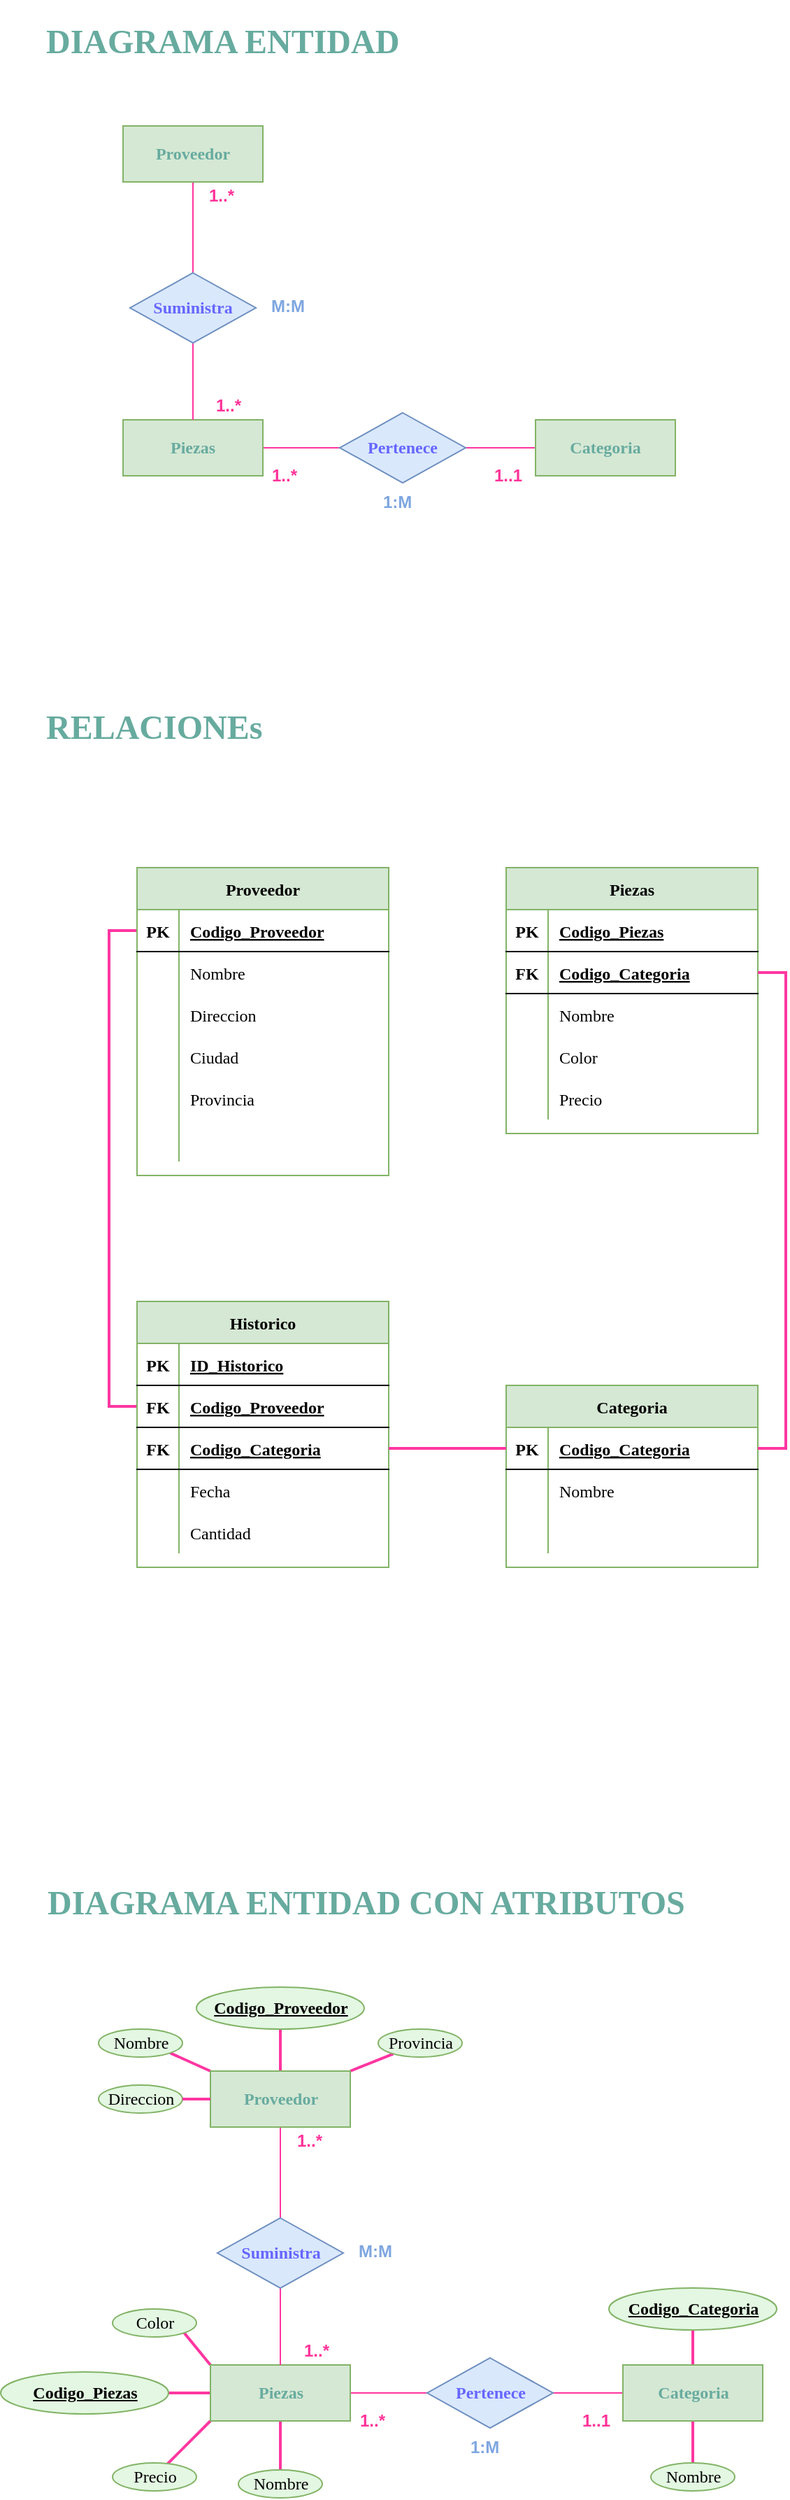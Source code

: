 <mxfile version="17.2.4" type="device"><diagram id="OwLWSUD-hvVW1i6LZ4Up" name="Página-2"><mxGraphModel dx="2155" dy="1363" grid="1" gridSize="10" guides="1" tooltips="1" connect="1" arrows="1" fold="1" page="1" pageScale="1" pageWidth="827" pageHeight="1169" math="0" shadow="0"><root><mxCell id="0"/><mxCell id="1" parent="0"/><mxCell id="vlXUf3YYLtG_6xhDLV5v-105" style="edgeStyle=orthogonalEdgeStyle;rounded=0;orthogonalLoop=1;jettySize=auto;html=1;fontFamily=Indie Flower;fontSource=https%3A%2F%2Ffonts.googleapis.com%2Fcss%3Ffamily%3DIndie%2BFlower;fontSize=12;fontColor=#6666FF;endArrow=none;endFill=0;strokeColor=#FF36A1;strokeWidth=2;entryX=0;entryY=0.5;entryDx=0;entryDy=0;" parent="1" source="vlXUf3YYLtG_6xhDLV5v-2" target="vlXUf3YYLtG_6xhDLV5v-87" edge="1"><mxGeometry relative="1" as="geometry"/></mxCell><mxCell id="vlXUf3YYLtG_6xhDLV5v-1" value="Proveedor" style="shape=table;startSize=30;container=1;collapsible=1;childLayout=tableLayout;fixedRows=1;rowLines=0;fontStyle=1;align=center;resizeLast=1;fillColor=#d5e8d4;strokeColor=#82b366;fontFamily=Indie Flower;fontSource=https%3A%2F%2Ffonts.googleapis.com%2Fcss%3Ffamily%3DIndie%2BFlower;" parent="1" vertex="1"><mxGeometry x="210" y="650" width="180" height="220" as="geometry"/></mxCell><mxCell id="vlXUf3YYLtG_6xhDLV5v-2" value="" style="shape=tableRow;horizontal=0;startSize=0;swimlaneHead=0;swimlaneBody=0;fillColor=none;collapsible=0;dropTarget=0;points=[[0,0.5],[1,0.5]];portConstraint=eastwest;top=0;left=0;right=0;bottom=1;fontFamily=Indie Flower;fontSource=https%3A%2F%2Ffonts.googleapis.com%2Fcss%3Ffamily%3DIndie%2BFlower;" parent="vlXUf3YYLtG_6xhDLV5v-1" vertex="1"><mxGeometry y="30" width="180" height="30" as="geometry"/></mxCell><mxCell id="vlXUf3YYLtG_6xhDLV5v-3" value="PK" style="shape=partialRectangle;connectable=0;fillColor=none;top=0;left=0;bottom=0;right=0;fontStyle=1;overflow=hidden;fontFamily=Indie Flower;fontSource=https%3A%2F%2Ffonts.googleapis.com%2Fcss%3Ffamily%3DIndie%2BFlower;" parent="vlXUf3YYLtG_6xhDLV5v-2" vertex="1"><mxGeometry width="30" height="30" as="geometry"><mxRectangle width="30" height="30" as="alternateBounds"/></mxGeometry></mxCell><mxCell id="vlXUf3YYLtG_6xhDLV5v-4" value="Codigo_Proveedor" style="shape=partialRectangle;connectable=0;fillColor=none;top=0;left=0;bottom=0;right=0;align=left;spacingLeft=6;fontStyle=5;overflow=hidden;fontFamily=Indie Flower;fontSource=https%3A%2F%2Ffonts.googleapis.com%2Fcss%3Ffamily%3DIndie%2BFlower;" parent="vlXUf3YYLtG_6xhDLV5v-2" vertex="1"><mxGeometry x="30" width="150" height="30" as="geometry"><mxRectangle width="150" height="30" as="alternateBounds"/></mxGeometry></mxCell><mxCell id="vlXUf3YYLtG_6xhDLV5v-5" value="" style="shape=tableRow;horizontal=0;startSize=0;swimlaneHead=0;swimlaneBody=0;fillColor=none;collapsible=0;dropTarget=0;points=[[0,0.5],[1,0.5]];portConstraint=eastwest;top=0;left=0;right=0;bottom=0;fontFamily=Indie Flower;fontSource=https%3A%2F%2Ffonts.googleapis.com%2Fcss%3Ffamily%3DIndie%2BFlower;" parent="vlXUf3YYLtG_6xhDLV5v-1" vertex="1"><mxGeometry y="60" width="180" height="30" as="geometry"/></mxCell><mxCell id="vlXUf3YYLtG_6xhDLV5v-6" value="" style="shape=partialRectangle;connectable=0;fillColor=none;top=0;left=0;bottom=0;right=0;editable=1;overflow=hidden;fontFamily=Indie Flower;fontSource=https%3A%2F%2Ffonts.googleapis.com%2Fcss%3Ffamily%3DIndie%2BFlower;" parent="vlXUf3YYLtG_6xhDLV5v-5" vertex="1"><mxGeometry width="30" height="30" as="geometry"><mxRectangle width="30" height="30" as="alternateBounds"/></mxGeometry></mxCell><mxCell id="vlXUf3YYLtG_6xhDLV5v-7" value="Nombre" style="shape=partialRectangle;connectable=0;fillColor=none;top=0;left=0;bottom=0;right=0;align=left;spacingLeft=6;overflow=hidden;fontFamily=Indie Flower;fontSource=https%3A%2F%2Ffonts.googleapis.com%2Fcss%3Ffamily%3DIndie%2BFlower;" parent="vlXUf3YYLtG_6xhDLV5v-5" vertex="1"><mxGeometry x="30" width="150" height="30" as="geometry"><mxRectangle width="150" height="30" as="alternateBounds"/></mxGeometry></mxCell><mxCell id="vlXUf3YYLtG_6xhDLV5v-8" value="" style="shape=tableRow;horizontal=0;startSize=0;swimlaneHead=0;swimlaneBody=0;fillColor=none;collapsible=0;dropTarget=0;points=[[0,0.5],[1,0.5]];portConstraint=eastwest;top=0;left=0;right=0;bottom=0;fontFamily=Indie Flower;fontSource=https%3A%2F%2Ffonts.googleapis.com%2Fcss%3Ffamily%3DIndie%2BFlower;" parent="vlXUf3YYLtG_6xhDLV5v-1" vertex="1"><mxGeometry y="90" width="180" height="30" as="geometry"/></mxCell><mxCell id="vlXUf3YYLtG_6xhDLV5v-9" value="" style="shape=partialRectangle;connectable=0;fillColor=none;top=0;left=0;bottom=0;right=0;editable=1;overflow=hidden;fontFamily=Indie Flower;fontSource=https%3A%2F%2Ffonts.googleapis.com%2Fcss%3Ffamily%3DIndie%2BFlower;" parent="vlXUf3YYLtG_6xhDLV5v-8" vertex="1"><mxGeometry width="30" height="30" as="geometry"><mxRectangle width="30" height="30" as="alternateBounds"/></mxGeometry></mxCell><mxCell id="vlXUf3YYLtG_6xhDLV5v-10" value="Direccion" style="shape=partialRectangle;connectable=0;fillColor=none;top=0;left=0;bottom=0;right=0;align=left;spacingLeft=6;overflow=hidden;fontFamily=Indie Flower;fontSource=https%3A%2F%2Ffonts.googleapis.com%2Fcss%3Ffamily%3DIndie%2BFlower;" parent="vlXUf3YYLtG_6xhDLV5v-8" vertex="1"><mxGeometry x="30" width="150" height="30" as="geometry"><mxRectangle width="150" height="30" as="alternateBounds"/></mxGeometry></mxCell><mxCell id="vlXUf3YYLtG_6xhDLV5v-11" value="" style="shape=tableRow;horizontal=0;startSize=0;swimlaneHead=0;swimlaneBody=0;fillColor=none;collapsible=0;dropTarget=0;points=[[0,0.5],[1,0.5]];portConstraint=eastwest;top=0;left=0;right=0;bottom=0;fontFamily=Indie Flower;fontSource=https%3A%2F%2Ffonts.googleapis.com%2Fcss%3Ffamily%3DIndie%2BFlower;" parent="vlXUf3YYLtG_6xhDLV5v-1" vertex="1"><mxGeometry y="120" width="180" height="30" as="geometry"/></mxCell><mxCell id="vlXUf3YYLtG_6xhDLV5v-12" value="" style="shape=partialRectangle;connectable=0;fillColor=none;top=0;left=0;bottom=0;right=0;editable=1;overflow=hidden;fontFamily=Indie Flower;fontSource=https%3A%2F%2Ffonts.googleapis.com%2Fcss%3Ffamily%3DIndie%2BFlower;" parent="vlXUf3YYLtG_6xhDLV5v-11" vertex="1"><mxGeometry width="30" height="30" as="geometry"><mxRectangle width="30" height="30" as="alternateBounds"/></mxGeometry></mxCell><mxCell id="vlXUf3YYLtG_6xhDLV5v-13" value="Ciudad" style="shape=partialRectangle;connectable=0;fillColor=none;top=0;left=0;bottom=0;right=0;align=left;spacingLeft=6;overflow=hidden;fontFamily=Indie Flower;fontSource=https%3A%2F%2Ffonts.googleapis.com%2Fcss%3Ffamily%3DIndie%2BFlower;" parent="vlXUf3YYLtG_6xhDLV5v-11" vertex="1"><mxGeometry x="30" width="150" height="30" as="geometry"><mxRectangle width="150" height="30" as="alternateBounds"/></mxGeometry></mxCell><mxCell id="vlXUf3YYLtG_6xhDLV5v-14" value="" style="shape=tableRow;horizontal=0;startSize=0;swimlaneHead=0;swimlaneBody=0;fillColor=none;collapsible=0;dropTarget=0;points=[[0,0.5],[1,0.5]];portConstraint=eastwest;top=0;left=0;right=0;bottom=0;fontFamily=Indie Flower;fontSource=https%3A%2F%2Ffonts.googleapis.com%2Fcss%3Ffamily%3DIndie%2BFlower;" parent="vlXUf3YYLtG_6xhDLV5v-1" vertex="1"><mxGeometry y="150" width="180" height="30" as="geometry"/></mxCell><mxCell id="vlXUf3YYLtG_6xhDLV5v-15" value="" style="shape=partialRectangle;connectable=0;fillColor=none;top=0;left=0;bottom=0;right=0;editable=1;overflow=hidden;fontFamily=Indie Flower;fontSource=https%3A%2F%2Ffonts.googleapis.com%2Fcss%3Ffamily%3DIndie%2BFlower;" parent="vlXUf3YYLtG_6xhDLV5v-14" vertex="1"><mxGeometry width="30" height="30" as="geometry"><mxRectangle width="30" height="30" as="alternateBounds"/></mxGeometry></mxCell><mxCell id="vlXUf3YYLtG_6xhDLV5v-16" value="Provincia" style="shape=partialRectangle;connectable=0;fillColor=none;top=0;left=0;bottom=0;right=0;align=left;spacingLeft=6;overflow=hidden;fontFamily=Indie Flower;fontSource=https%3A%2F%2Ffonts.googleapis.com%2Fcss%3Ffamily%3DIndie%2BFlower;" parent="vlXUf3YYLtG_6xhDLV5v-14" vertex="1"><mxGeometry x="30" width="150" height="30" as="geometry"><mxRectangle width="150" height="30" as="alternateBounds"/></mxGeometry></mxCell><mxCell id="vlXUf3YYLtG_6xhDLV5v-17" value="" style="shape=tableRow;horizontal=0;startSize=0;swimlaneHead=0;swimlaneBody=0;fillColor=none;collapsible=0;dropTarget=0;points=[[0,0.5],[1,0.5]];portConstraint=eastwest;top=0;left=0;right=0;bottom=0;fontFamily=Indie Flower;fontSource=https%3A%2F%2Ffonts.googleapis.com%2Fcss%3Ffamily%3DIndie%2BFlower;" parent="vlXUf3YYLtG_6xhDLV5v-1" vertex="1"><mxGeometry y="180" width="180" height="30" as="geometry"/></mxCell><mxCell id="vlXUf3YYLtG_6xhDLV5v-18" value="" style="shape=partialRectangle;connectable=0;fillColor=none;top=0;left=0;bottom=0;right=0;editable=1;overflow=hidden;fontFamily=Indie Flower;fontSource=https%3A%2F%2Ffonts.googleapis.com%2Fcss%3Ffamily%3DIndie%2BFlower;" parent="vlXUf3YYLtG_6xhDLV5v-17" vertex="1"><mxGeometry width="30" height="30" as="geometry"><mxRectangle width="30" height="30" as="alternateBounds"/></mxGeometry></mxCell><mxCell id="vlXUf3YYLtG_6xhDLV5v-19" value="" style="shape=partialRectangle;connectable=0;fillColor=none;top=0;left=0;bottom=0;right=0;align=left;spacingLeft=6;overflow=hidden;fontFamily=Indie Flower;fontSource=https%3A%2F%2Ffonts.googleapis.com%2Fcss%3Ffamily%3DIndie%2BFlower;" parent="vlXUf3YYLtG_6xhDLV5v-17" vertex="1"><mxGeometry x="30" width="150" height="30" as="geometry"><mxRectangle width="150" height="30" as="alternateBounds"/></mxGeometry></mxCell><mxCell id="vlXUf3YYLtG_6xhDLV5v-20" value="Piezas" style="shape=table;startSize=30;container=1;collapsible=1;childLayout=tableLayout;fixedRows=1;rowLines=0;fontStyle=1;align=center;resizeLast=1;fillColor=#d5e8d4;strokeColor=#82b366;fontFamily=Indie Flower;fontSource=https%3A%2F%2Ffonts.googleapis.com%2Fcss%3Ffamily%3DIndie%2BFlower;" parent="1" vertex="1"><mxGeometry x="474" y="650" width="180" height="190" as="geometry"/></mxCell><mxCell id="vlXUf3YYLtG_6xhDLV5v-21" value="" style="shape=tableRow;horizontal=0;startSize=0;swimlaneHead=0;swimlaneBody=0;fillColor=none;collapsible=0;dropTarget=0;points=[[0,0.5],[1,0.5]];portConstraint=eastwest;top=0;left=0;right=0;bottom=1;fontFamily=Indie Flower;fontSource=https%3A%2F%2Ffonts.googleapis.com%2Fcss%3Ffamily%3DIndie%2BFlower;" parent="vlXUf3YYLtG_6xhDLV5v-20" vertex="1"><mxGeometry y="30" width="180" height="30" as="geometry"/></mxCell><mxCell id="vlXUf3YYLtG_6xhDLV5v-22" value="PK" style="shape=partialRectangle;connectable=0;fillColor=none;top=0;left=0;bottom=0;right=0;fontStyle=1;overflow=hidden;fontFamily=Indie Flower;fontSource=https%3A%2F%2Ffonts.googleapis.com%2Fcss%3Ffamily%3DIndie%2BFlower;" parent="vlXUf3YYLtG_6xhDLV5v-21" vertex="1"><mxGeometry width="30" height="30" as="geometry"><mxRectangle width="30" height="30" as="alternateBounds"/></mxGeometry></mxCell><mxCell id="vlXUf3YYLtG_6xhDLV5v-23" value="Codigo_Piezas" style="shape=partialRectangle;connectable=0;fillColor=none;top=0;left=0;bottom=0;right=0;align=left;spacingLeft=6;fontStyle=5;overflow=hidden;fontFamily=Indie Flower;fontSource=https%3A%2F%2Ffonts.googleapis.com%2Fcss%3Ffamily%3DIndie%2BFlower;" parent="vlXUf3YYLtG_6xhDLV5v-21" vertex="1"><mxGeometry x="30" width="150" height="30" as="geometry"><mxRectangle width="150" height="30" as="alternateBounds"/></mxGeometry></mxCell><mxCell id="vlXUf3YYLtG_6xhDLV5v-93" value="" style="shape=tableRow;horizontal=0;startSize=0;swimlaneHead=0;swimlaneBody=0;fillColor=none;collapsible=0;dropTarget=0;points=[[0,0.5],[1,0.5]];portConstraint=eastwest;top=0;left=0;right=0;bottom=1;fontFamily=Indie Flower;fontSource=https%3A%2F%2Ffonts.googleapis.com%2Fcss%3Ffamily%3DIndie%2BFlower;" parent="vlXUf3YYLtG_6xhDLV5v-20" vertex="1"><mxGeometry y="60" width="180" height="30" as="geometry"/></mxCell><mxCell id="vlXUf3YYLtG_6xhDLV5v-94" value="FK" style="shape=partialRectangle;connectable=0;fillColor=none;top=0;left=0;bottom=0;right=0;fontStyle=1;overflow=hidden;fontFamily=Indie Flower;fontSource=https%3A%2F%2Ffonts.googleapis.com%2Fcss%3Ffamily%3DIndie%2BFlower;" parent="vlXUf3YYLtG_6xhDLV5v-93" vertex="1"><mxGeometry width="30" height="30" as="geometry"><mxRectangle width="30" height="30" as="alternateBounds"/></mxGeometry></mxCell><mxCell id="vlXUf3YYLtG_6xhDLV5v-95" value="Codigo_Categoria" style="shape=partialRectangle;connectable=0;fillColor=none;top=0;left=0;bottom=0;right=0;align=left;spacingLeft=6;fontStyle=5;overflow=hidden;fontFamily=Indie Flower;fontSource=https%3A%2F%2Ffonts.googleapis.com%2Fcss%3Ffamily%3DIndie%2BFlower;" parent="vlXUf3YYLtG_6xhDLV5v-93" vertex="1"><mxGeometry x="30" width="150" height="30" as="geometry"><mxRectangle width="150" height="30" as="alternateBounds"/></mxGeometry></mxCell><mxCell id="vlXUf3YYLtG_6xhDLV5v-24" value="" style="shape=tableRow;horizontal=0;startSize=0;swimlaneHead=0;swimlaneBody=0;fillColor=none;collapsible=0;dropTarget=0;points=[[0,0.5],[1,0.5]];portConstraint=eastwest;top=0;left=0;right=0;bottom=0;fontFamily=Indie Flower;fontSource=https%3A%2F%2Ffonts.googleapis.com%2Fcss%3Ffamily%3DIndie%2BFlower;" parent="vlXUf3YYLtG_6xhDLV5v-20" vertex="1"><mxGeometry y="90" width="180" height="30" as="geometry"/></mxCell><mxCell id="vlXUf3YYLtG_6xhDLV5v-25" value="" style="shape=partialRectangle;connectable=0;fillColor=none;top=0;left=0;bottom=0;right=0;editable=1;overflow=hidden;fontFamily=Indie Flower;fontSource=https%3A%2F%2Ffonts.googleapis.com%2Fcss%3Ffamily%3DIndie%2BFlower;" parent="vlXUf3YYLtG_6xhDLV5v-24" vertex="1"><mxGeometry width="30" height="30" as="geometry"><mxRectangle width="30" height="30" as="alternateBounds"/></mxGeometry></mxCell><mxCell id="vlXUf3YYLtG_6xhDLV5v-26" value="Nombre" style="shape=partialRectangle;connectable=0;fillColor=none;top=0;left=0;bottom=0;right=0;align=left;spacingLeft=6;overflow=hidden;fontFamily=Indie Flower;fontSource=https%3A%2F%2Ffonts.googleapis.com%2Fcss%3Ffamily%3DIndie%2BFlower;" parent="vlXUf3YYLtG_6xhDLV5v-24" vertex="1"><mxGeometry x="30" width="150" height="30" as="geometry"><mxRectangle width="150" height="30" as="alternateBounds"/></mxGeometry></mxCell><mxCell id="vlXUf3YYLtG_6xhDLV5v-27" value="" style="shape=tableRow;horizontal=0;startSize=0;swimlaneHead=0;swimlaneBody=0;fillColor=none;collapsible=0;dropTarget=0;points=[[0,0.5],[1,0.5]];portConstraint=eastwest;top=0;left=0;right=0;bottom=0;fontFamily=Indie Flower;fontSource=https%3A%2F%2Ffonts.googleapis.com%2Fcss%3Ffamily%3DIndie%2BFlower;" parent="vlXUf3YYLtG_6xhDLV5v-20" vertex="1"><mxGeometry y="120" width="180" height="30" as="geometry"/></mxCell><mxCell id="vlXUf3YYLtG_6xhDLV5v-28" value="" style="shape=partialRectangle;connectable=0;fillColor=none;top=0;left=0;bottom=0;right=0;editable=1;overflow=hidden;fontFamily=Indie Flower;fontSource=https%3A%2F%2Ffonts.googleapis.com%2Fcss%3Ffamily%3DIndie%2BFlower;" parent="vlXUf3YYLtG_6xhDLV5v-27" vertex="1"><mxGeometry width="30" height="30" as="geometry"><mxRectangle width="30" height="30" as="alternateBounds"/></mxGeometry></mxCell><mxCell id="vlXUf3YYLtG_6xhDLV5v-29" value="Color" style="shape=partialRectangle;connectable=0;fillColor=none;top=0;left=0;bottom=0;right=0;align=left;spacingLeft=6;overflow=hidden;fontFamily=Indie Flower;fontSource=https%3A%2F%2Ffonts.googleapis.com%2Fcss%3Ffamily%3DIndie%2BFlower;" parent="vlXUf3YYLtG_6xhDLV5v-27" vertex="1"><mxGeometry x="30" width="150" height="30" as="geometry"><mxRectangle width="150" height="30" as="alternateBounds"/></mxGeometry></mxCell><mxCell id="vlXUf3YYLtG_6xhDLV5v-30" value="" style="shape=tableRow;horizontal=0;startSize=0;swimlaneHead=0;swimlaneBody=0;fillColor=none;collapsible=0;dropTarget=0;points=[[0,0.5],[1,0.5]];portConstraint=eastwest;top=0;left=0;right=0;bottom=0;fontFamily=Indie Flower;fontSource=https%3A%2F%2Ffonts.googleapis.com%2Fcss%3Ffamily%3DIndie%2BFlower;" parent="vlXUf3YYLtG_6xhDLV5v-20" vertex="1"><mxGeometry y="150" width="180" height="30" as="geometry"/></mxCell><mxCell id="vlXUf3YYLtG_6xhDLV5v-31" value="" style="shape=partialRectangle;connectable=0;fillColor=none;top=0;left=0;bottom=0;right=0;editable=1;overflow=hidden;fontFamily=Indie Flower;fontSource=https%3A%2F%2Ffonts.googleapis.com%2Fcss%3Ffamily%3DIndie%2BFlower;" parent="vlXUf3YYLtG_6xhDLV5v-30" vertex="1"><mxGeometry width="30" height="30" as="geometry"><mxRectangle width="30" height="30" as="alternateBounds"/></mxGeometry></mxCell><mxCell id="vlXUf3YYLtG_6xhDLV5v-32" value="Precio" style="shape=partialRectangle;connectable=0;fillColor=none;top=0;left=0;bottom=0;right=0;align=left;spacingLeft=6;overflow=hidden;fontFamily=Indie Flower;fontSource=https%3A%2F%2Ffonts.googleapis.com%2Fcss%3Ffamily%3DIndie%2BFlower;" parent="vlXUf3YYLtG_6xhDLV5v-30" vertex="1"><mxGeometry x="30" width="150" height="30" as="geometry"><mxRectangle width="150" height="30" as="alternateBounds"/></mxGeometry></mxCell><mxCell id="vlXUf3YYLtG_6xhDLV5v-39" value="Categoria" style="shape=table;startSize=30;container=1;collapsible=1;childLayout=tableLayout;fixedRows=1;rowLines=0;fontStyle=1;align=center;resizeLast=1;fillColor=#d5e8d4;strokeColor=#82b366;fontFamily=Indie Flower;fontSource=https%3A%2F%2Ffonts.googleapis.com%2Fcss%3Ffamily%3DIndie%2BFlower;" parent="1" vertex="1"><mxGeometry x="474" y="1020" width="180" height="130" as="geometry"/></mxCell><mxCell id="vlXUf3YYLtG_6xhDLV5v-40" value="" style="shape=tableRow;horizontal=0;startSize=0;swimlaneHead=0;swimlaneBody=0;fillColor=none;collapsible=0;dropTarget=0;points=[[0,0.5],[1,0.5]];portConstraint=eastwest;top=0;left=0;right=0;bottom=1;fontFamily=Indie Flower;fontSource=https%3A%2F%2Ffonts.googleapis.com%2Fcss%3Ffamily%3DIndie%2BFlower;" parent="vlXUf3YYLtG_6xhDLV5v-39" vertex="1"><mxGeometry y="30" width="180" height="30" as="geometry"/></mxCell><mxCell id="vlXUf3YYLtG_6xhDLV5v-41" value="PK" style="shape=partialRectangle;connectable=0;fillColor=none;top=0;left=0;bottom=0;right=0;fontStyle=1;overflow=hidden;fontFamily=Indie Flower;fontSource=https%3A%2F%2Ffonts.googleapis.com%2Fcss%3Ffamily%3DIndie%2BFlower;" parent="vlXUf3YYLtG_6xhDLV5v-40" vertex="1"><mxGeometry width="30" height="30" as="geometry"><mxRectangle width="30" height="30" as="alternateBounds"/></mxGeometry></mxCell><mxCell id="vlXUf3YYLtG_6xhDLV5v-42" value="Codigo_Categoria" style="shape=partialRectangle;connectable=0;fillColor=none;top=0;left=0;bottom=0;right=0;align=left;spacingLeft=6;fontStyle=5;overflow=hidden;fontFamily=Indie Flower;fontSource=https%3A%2F%2Ffonts.googleapis.com%2Fcss%3Ffamily%3DIndie%2BFlower;" parent="vlXUf3YYLtG_6xhDLV5v-40" vertex="1"><mxGeometry x="30" width="150" height="30" as="geometry"><mxRectangle width="150" height="30" as="alternateBounds"/></mxGeometry></mxCell><mxCell id="vlXUf3YYLtG_6xhDLV5v-43" value="" style="shape=tableRow;horizontal=0;startSize=0;swimlaneHead=0;swimlaneBody=0;fillColor=none;collapsible=0;dropTarget=0;points=[[0,0.5],[1,0.5]];portConstraint=eastwest;top=0;left=0;right=0;bottom=0;fontFamily=Indie Flower;fontSource=https%3A%2F%2Ffonts.googleapis.com%2Fcss%3Ffamily%3DIndie%2BFlower;" parent="vlXUf3YYLtG_6xhDLV5v-39" vertex="1"><mxGeometry y="60" width="180" height="30" as="geometry"/></mxCell><mxCell id="vlXUf3YYLtG_6xhDLV5v-44" value="" style="shape=partialRectangle;connectable=0;fillColor=none;top=0;left=0;bottom=0;right=0;editable=1;overflow=hidden;fontFamily=Indie Flower;fontSource=https%3A%2F%2Ffonts.googleapis.com%2Fcss%3Ffamily%3DIndie%2BFlower;" parent="vlXUf3YYLtG_6xhDLV5v-43" vertex="1"><mxGeometry width="30" height="30" as="geometry"><mxRectangle width="30" height="30" as="alternateBounds"/></mxGeometry></mxCell><mxCell id="vlXUf3YYLtG_6xhDLV5v-45" value="Nombre" style="shape=partialRectangle;connectable=0;fillColor=none;top=0;left=0;bottom=0;right=0;align=left;spacingLeft=6;overflow=hidden;fontFamily=Indie Flower;fontSource=https%3A%2F%2Ffonts.googleapis.com%2Fcss%3Ffamily%3DIndie%2BFlower;" parent="vlXUf3YYLtG_6xhDLV5v-43" vertex="1"><mxGeometry x="30" width="150" height="30" as="geometry"><mxRectangle width="150" height="30" as="alternateBounds"/></mxGeometry></mxCell><mxCell id="vlXUf3YYLtG_6xhDLV5v-55" value="" style="shape=tableRow;horizontal=0;startSize=0;swimlaneHead=0;swimlaneBody=0;fillColor=none;collapsible=0;dropTarget=0;points=[[0,0.5],[1,0.5]];portConstraint=eastwest;top=0;left=0;right=0;bottom=0;fontFamily=Indie Flower;fontSource=https%3A%2F%2Ffonts.googleapis.com%2Fcss%3Ffamily%3DIndie%2BFlower;" parent="vlXUf3YYLtG_6xhDLV5v-39" vertex="1"><mxGeometry y="90" width="180" height="30" as="geometry"/></mxCell><mxCell id="vlXUf3YYLtG_6xhDLV5v-56" value="" style="shape=partialRectangle;connectable=0;fillColor=none;top=0;left=0;bottom=0;right=0;editable=1;overflow=hidden;fontFamily=Indie Flower;fontSource=https%3A%2F%2Ffonts.googleapis.com%2Fcss%3Ffamily%3DIndie%2BFlower;" parent="vlXUf3YYLtG_6xhDLV5v-55" vertex="1"><mxGeometry width="30" height="30" as="geometry"><mxRectangle width="30" height="30" as="alternateBounds"/></mxGeometry></mxCell><mxCell id="vlXUf3YYLtG_6xhDLV5v-57" value="" style="shape=partialRectangle;connectable=0;fillColor=none;top=0;left=0;bottom=0;right=0;align=left;spacingLeft=6;overflow=hidden;fontFamily=Indie Flower;fontSource=https%3A%2F%2Ffonts.googleapis.com%2Fcss%3Ffamily%3DIndie%2BFlower;" parent="vlXUf3YYLtG_6xhDLV5v-55" vertex="1"><mxGeometry x="30" width="150" height="30" as="geometry"><mxRectangle width="150" height="30" as="alternateBounds"/></mxGeometry></mxCell><mxCell id="vlXUf3YYLtG_6xhDLV5v-65" value="Historico" style="shape=table;startSize=30;container=1;collapsible=1;childLayout=tableLayout;fixedRows=1;rowLines=0;fontStyle=1;align=center;resizeLast=1;fillColor=#d5e8d4;strokeColor=#82b366;fontFamily=Indie Flower;fontSource=https%3A%2F%2Ffonts.googleapis.com%2Fcss%3Ffamily%3DIndie%2BFlower;" parent="1" vertex="1"><mxGeometry x="210" y="960" width="180" height="190" as="geometry"/></mxCell><mxCell id="vlXUf3YYLtG_6xhDLV5v-84" value="" style="shape=tableRow;horizontal=0;startSize=0;swimlaneHead=0;swimlaneBody=0;fillColor=none;collapsible=0;dropTarget=0;points=[[0,0.5],[1,0.5]];portConstraint=eastwest;top=0;left=0;right=0;bottom=1;fontFamily=Indie Flower;fontSource=https%3A%2F%2Ffonts.googleapis.com%2Fcss%3Ffamily%3DIndie%2BFlower;" parent="vlXUf3YYLtG_6xhDLV5v-65" vertex="1"><mxGeometry y="30" width="180" height="30" as="geometry"/></mxCell><mxCell id="vlXUf3YYLtG_6xhDLV5v-85" value="PK" style="shape=partialRectangle;connectable=0;fillColor=none;top=0;left=0;bottom=0;right=0;fontStyle=1;overflow=hidden;fontFamily=Indie Flower;fontSource=https%3A%2F%2Ffonts.googleapis.com%2Fcss%3Ffamily%3DIndie%2BFlower;" parent="vlXUf3YYLtG_6xhDLV5v-84" vertex="1"><mxGeometry width="30" height="30" as="geometry"><mxRectangle width="30" height="30" as="alternateBounds"/></mxGeometry></mxCell><mxCell id="vlXUf3YYLtG_6xhDLV5v-86" value="ID_Historico" style="shape=partialRectangle;connectable=0;fillColor=none;top=0;left=0;bottom=0;right=0;align=left;spacingLeft=6;fontStyle=5;overflow=hidden;fontFamily=Indie Flower;fontSource=https%3A%2F%2Ffonts.googleapis.com%2Fcss%3Ffamily%3DIndie%2BFlower;" parent="vlXUf3YYLtG_6xhDLV5v-84" vertex="1"><mxGeometry x="30" width="150" height="30" as="geometry"><mxRectangle width="150" height="30" as="alternateBounds"/></mxGeometry></mxCell><mxCell id="vlXUf3YYLtG_6xhDLV5v-87" value="" style="shape=tableRow;horizontal=0;startSize=0;swimlaneHead=0;swimlaneBody=0;fillColor=none;collapsible=0;dropTarget=0;points=[[0,0.5],[1,0.5]];portConstraint=eastwest;top=0;left=0;right=0;bottom=1;fontFamily=Indie Flower;fontSource=https%3A%2F%2Ffonts.googleapis.com%2Fcss%3Ffamily%3DIndie%2BFlower;" parent="vlXUf3YYLtG_6xhDLV5v-65" vertex="1"><mxGeometry y="60" width="180" height="30" as="geometry"/></mxCell><mxCell id="vlXUf3YYLtG_6xhDLV5v-88" value="FK" style="shape=partialRectangle;connectable=0;fillColor=none;top=0;left=0;bottom=0;right=0;fontStyle=1;overflow=hidden;fontFamily=Indie Flower;fontSource=https%3A%2F%2Ffonts.googleapis.com%2Fcss%3Ffamily%3DIndie%2BFlower;" parent="vlXUf3YYLtG_6xhDLV5v-87" vertex="1"><mxGeometry width="30" height="30" as="geometry"><mxRectangle width="30" height="30" as="alternateBounds"/></mxGeometry></mxCell><mxCell id="vlXUf3YYLtG_6xhDLV5v-89" value="Codigo_Proveedor" style="shape=partialRectangle;connectable=0;fillColor=none;top=0;left=0;bottom=0;right=0;align=left;spacingLeft=6;fontStyle=5;overflow=hidden;fontFamily=Indie Flower;fontSource=https%3A%2F%2Ffonts.googleapis.com%2Fcss%3Ffamily%3DIndie%2BFlower;" parent="vlXUf3YYLtG_6xhDLV5v-87" vertex="1"><mxGeometry x="30" width="150" height="30" as="geometry"><mxRectangle width="150" height="30" as="alternateBounds"/></mxGeometry></mxCell><mxCell id="vlXUf3YYLtG_6xhDLV5v-66" value="" style="shape=tableRow;horizontal=0;startSize=0;swimlaneHead=0;swimlaneBody=0;fillColor=none;collapsible=0;dropTarget=0;points=[[0,0.5],[1,0.5]];portConstraint=eastwest;top=0;left=0;right=0;bottom=1;fontFamily=Indie Flower;fontSource=https%3A%2F%2Ffonts.googleapis.com%2Fcss%3Ffamily%3DIndie%2BFlower;" parent="vlXUf3YYLtG_6xhDLV5v-65" vertex="1"><mxGeometry y="90" width="180" height="30" as="geometry"/></mxCell><mxCell id="vlXUf3YYLtG_6xhDLV5v-67" value="FK" style="shape=partialRectangle;connectable=0;fillColor=none;top=0;left=0;bottom=0;right=0;fontStyle=1;overflow=hidden;fontFamily=Indie Flower;fontSource=https%3A%2F%2Ffonts.googleapis.com%2Fcss%3Ffamily%3DIndie%2BFlower;" parent="vlXUf3YYLtG_6xhDLV5v-66" vertex="1"><mxGeometry width="30" height="30" as="geometry"><mxRectangle width="30" height="30" as="alternateBounds"/></mxGeometry></mxCell><mxCell id="vlXUf3YYLtG_6xhDLV5v-68" value="Codigo_Categoria" style="shape=partialRectangle;connectable=0;fillColor=none;top=0;left=0;bottom=0;right=0;align=left;spacingLeft=6;fontStyle=5;overflow=hidden;fontFamily=Indie Flower;fontSource=https%3A%2F%2Ffonts.googleapis.com%2Fcss%3Ffamily%3DIndie%2BFlower;" parent="vlXUf3YYLtG_6xhDLV5v-66" vertex="1"><mxGeometry x="30" width="150" height="30" as="geometry"><mxRectangle width="150" height="30" as="alternateBounds"/></mxGeometry></mxCell><mxCell id="vlXUf3YYLtG_6xhDLV5v-69" value="" style="shape=tableRow;horizontal=0;startSize=0;swimlaneHead=0;swimlaneBody=0;fillColor=none;collapsible=0;dropTarget=0;points=[[0,0.5],[1,0.5]];portConstraint=eastwest;top=0;left=0;right=0;bottom=0;fontFamily=Indie Flower;fontSource=https%3A%2F%2Ffonts.googleapis.com%2Fcss%3Ffamily%3DIndie%2BFlower;" parent="vlXUf3YYLtG_6xhDLV5v-65" vertex="1"><mxGeometry y="120" width="180" height="30" as="geometry"/></mxCell><mxCell id="vlXUf3YYLtG_6xhDLV5v-70" value="" style="shape=partialRectangle;connectable=0;fillColor=none;top=0;left=0;bottom=0;right=0;editable=1;overflow=hidden;fontFamily=Indie Flower;fontSource=https%3A%2F%2Ffonts.googleapis.com%2Fcss%3Ffamily%3DIndie%2BFlower;" parent="vlXUf3YYLtG_6xhDLV5v-69" vertex="1"><mxGeometry width="30" height="30" as="geometry"><mxRectangle width="30" height="30" as="alternateBounds"/></mxGeometry></mxCell><mxCell id="vlXUf3YYLtG_6xhDLV5v-71" value="Fecha" style="shape=partialRectangle;connectable=0;fillColor=none;top=0;left=0;bottom=0;right=0;align=left;spacingLeft=6;overflow=hidden;fontFamily=Indie Flower;fontSource=https%3A%2F%2Ffonts.googleapis.com%2Fcss%3Ffamily%3DIndie%2BFlower;" parent="vlXUf3YYLtG_6xhDLV5v-69" vertex="1"><mxGeometry x="30" width="150" height="30" as="geometry"><mxRectangle width="150" height="30" as="alternateBounds"/></mxGeometry></mxCell><mxCell id="vlXUf3YYLtG_6xhDLV5v-72" value="" style="shape=tableRow;horizontal=0;startSize=0;swimlaneHead=0;swimlaneBody=0;fillColor=none;collapsible=0;dropTarget=0;points=[[0,0.5],[1,0.5]];portConstraint=eastwest;top=0;left=0;right=0;bottom=0;fontFamily=Indie Flower;fontSource=https%3A%2F%2Ffonts.googleapis.com%2Fcss%3Ffamily%3DIndie%2BFlower;" parent="vlXUf3YYLtG_6xhDLV5v-65" vertex="1"><mxGeometry y="150" width="180" height="30" as="geometry"/></mxCell><mxCell id="vlXUf3YYLtG_6xhDLV5v-73" value="" style="shape=partialRectangle;connectable=0;fillColor=none;top=0;left=0;bottom=0;right=0;editable=1;overflow=hidden;fontFamily=Indie Flower;fontSource=https%3A%2F%2Ffonts.googleapis.com%2Fcss%3Ffamily%3DIndie%2BFlower;" parent="vlXUf3YYLtG_6xhDLV5v-72" vertex="1"><mxGeometry width="30" height="30" as="geometry"><mxRectangle width="30" height="30" as="alternateBounds"/></mxGeometry></mxCell><mxCell id="vlXUf3YYLtG_6xhDLV5v-74" value="Cantidad" style="shape=partialRectangle;connectable=0;fillColor=none;top=0;left=0;bottom=0;right=0;align=left;spacingLeft=6;overflow=hidden;fontFamily=Indie Flower;fontSource=https%3A%2F%2Ffonts.googleapis.com%2Fcss%3Ffamily%3DIndie%2BFlower;" parent="vlXUf3YYLtG_6xhDLV5v-72" vertex="1"><mxGeometry x="30" width="150" height="30" as="geometry"><mxRectangle width="150" height="30" as="alternateBounds"/></mxGeometry></mxCell><mxCell id="vlXUf3YYLtG_6xhDLV5v-106" style="edgeStyle=orthogonalEdgeStyle;rounded=0;orthogonalLoop=1;jettySize=auto;html=1;exitX=1;exitY=0.5;exitDx=0;exitDy=0;entryX=0;entryY=0.5;entryDx=0;entryDy=0;fontFamily=Indie Flower;fontSource=https%3A%2F%2Ffonts.googleapis.com%2Fcss%3Ffamily%3DIndie%2BFlower;fontSize=12;fontColor=#6666FF;endArrow=none;endFill=0;strokeColor=#FF36A1;strokeWidth=2;" parent="1" source="vlXUf3YYLtG_6xhDLV5v-66" target="vlXUf3YYLtG_6xhDLV5v-40" edge="1"><mxGeometry relative="1" as="geometry"/></mxCell><mxCell id="vlXUf3YYLtG_6xhDLV5v-108" style="edgeStyle=orthogonalEdgeStyle;rounded=0;orthogonalLoop=1;jettySize=auto;html=1;exitX=1;exitY=0.5;exitDx=0;exitDy=0;entryX=1;entryY=0.5;entryDx=0;entryDy=0;fontFamily=Indie Flower;fontSource=https%3A%2F%2Ffonts.googleapis.com%2Fcss%3Ffamily%3DIndie%2BFlower;fontSize=12;fontColor=#6666FF;endArrow=none;endFill=0;strokeColor=#FF36A1;strokeWidth=2;" parent="1" source="vlXUf3YYLtG_6xhDLV5v-40" target="vlXUf3YYLtG_6xhDLV5v-93" edge="1"><mxGeometry relative="1" as="geometry"/></mxCell><mxCell id="vlXUf3YYLtG_6xhDLV5v-109" value="1..*" style="edgeStyle=orthogonalEdgeStyle;rounded=0;orthogonalLoop=1;jettySize=auto;html=1;endArrow=none;endFill=0;strokeColor=#FF36A1;fontSize=12;fontStyle=1;fontColor=#FF3399;" parent="1" source="vlXUf3YYLtG_6xhDLV5v-110" target="vlXUf3YYLtG_6xhDLV5v-114" edge="1"><mxGeometry x="-0.714" y="20" relative="1" as="geometry"><mxPoint as="offset"/></mxGeometry></mxCell><mxCell id="vlXUf3YYLtG_6xhDLV5v-135" style="edgeStyle=orthogonalEdgeStyle;rounded=0;orthogonalLoop=1;jettySize=auto;html=1;exitX=0.5;exitY=0;exitDx=0;exitDy=0;entryX=0.5;entryY=1;entryDx=0;entryDy=0;fontFamily=Indie Flower;fontSource=https%3A%2F%2Ffonts.googleapis.com%2Fcss%3Ffamily%3DIndie%2BFlower;fontSize=12;fontColor=#6666FF;endArrow=none;endFill=0;strokeColor=#FF36A1;strokeWidth=2;" parent="1" source="vlXUf3YYLtG_6xhDLV5v-110" target="vlXUf3YYLtG_6xhDLV5v-124" edge="1"><mxGeometry relative="1" as="geometry"/></mxCell><mxCell id="vlXUf3YYLtG_6xhDLV5v-136" style="rounded=0;orthogonalLoop=1;jettySize=auto;html=1;exitX=0;exitY=0;exitDx=0;exitDy=0;entryX=1;entryY=1;entryDx=0;entryDy=0;fontFamily=Indie Flower;fontSource=https%3A%2F%2Ffonts.googleapis.com%2Fcss%3Ffamily%3DIndie%2BFlower;fontSize=12;fontColor=#6666FF;endArrow=none;endFill=0;strokeColor=#FF36A1;strokeWidth=2;" parent="1" source="vlXUf3YYLtG_6xhDLV5v-110" target="vlXUf3YYLtG_6xhDLV5v-120" edge="1"><mxGeometry relative="1" as="geometry"/></mxCell><mxCell id="vlXUf3YYLtG_6xhDLV5v-137" style="edgeStyle=none;rounded=0;orthogonalLoop=1;jettySize=auto;html=1;exitX=1;exitY=0;exitDx=0;exitDy=0;fontFamily=Indie Flower;fontSource=https%3A%2F%2Ffonts.googleapis.com%2Fcss%3Ffamily%3DIndie%2BFlower;fontSize=12;fontColor=#6666FF;endArrow=none;endFill=0;strokeColor=#FF36A1;strokeWidth=2;" parent="1" source="vlXUf3YYLtG_6xhDLV5v-110" target="vlXUf3YYLtG_6xhDLV5v-123" edge="1"><mxGeometry relative="1" as="geometry"/></mxCell><mxCell id="vlXUf3YYLtG_6xhDLV5v-110" value="Proveedor" style="whiteSpace=wrap;html=1;align=center;fontStyle=1;fontFamily=Indie Flower;fontSource=https%3A%2F%2Ffonts.googleapis.com%2Fcss%3Ffamily%3DIndie%2BFlower;fillColor=#d5e8d4;strokeColor=#82b366;fontColor=#67AB9F;labelBorderColor=none;" parent="1" vertex="1"><mxGeometry x="262.5" y="1510" width="100" height="40" as="geometry"/></mxCell><mxCell id="vlXUf3YYLtG_6xhDLV5v-111" value="1..*" style="edgeStyle=orthogonalEdgeStyle;rounded=0;orthogonalLoop=1;jettySize=auto;html=1;endArrow=none;endFill=0;strokeColor=#FF36A1;fontSize=12;fontStyle=1;fontColor=#FF3399;" parent="1" source="vlXUf3YYLtG_6xhDLV5v-112" target="vlXUf3YYLtG_6xhDLV5v-116" edge="1"><mxGeometry x="-0.455" y="-20" relative="1" as="geometry"><Array as="points"><mxPoint x="387.5" y="1740"/><mxPoint x="387.5" y="1740"/></Array><mxPoint as="offset"/></mxGeometry></mxCell><mxCell id="vlXUf3YYLtG_6xhDLV5v-138" style="edgeStyle=none;rounded=0;orthogonalLoop=1;jettySize=auto;html=1;exitX=0;exitY=0;exitDx=0;exitDy=0;entryX=1;entryY=1;entryDx=0;entryDy=0;fontFamily=Indie Flower;fontSource=https%3A%2F%2Ffonts.googleapis.com%2Fcss%3Ffamily%3DIndie%2BFlower;fontSize=12;fontColor=#6666FF;endArrow=none;endFill=0;strokeColor=#FF36A1;strokeWidth=2;" parent="1" source="vlXUf3YYLtG_6xhDLV5v-112" target="vlXUf3YYLtG_6xhDLV5v-126" edge="1"><mxGeometry relative="1" as="geometry"/></mxCell><mxCell id="vlXUf3YYLtG_6xhDLV5v-139" style="edgeStyle=none;rounded=0;orthogonalLoop=1;jettySize=auto;html=1;exitX=0;exitY=0.5;exitDx=0;exitDy=0;fontFamily=Indie Flower;fontSource=https%3A%2F%2Ffonts.googleapis.com%2Fcss%3Ffamily%3DIndie%2BFlower;fontSize=12;fontColor=#6666FF;endArrow=none;endFill=0;strokeColor=#FF36A1;strokeWidth=2;" parent="1" source="vlXUf3YYLtG_6xhDLV5v-112" target="vlXUf3YYLtG_6xhDLV5v-130" edge="1"><mxGeometry relative="1" as="geometry"/></mxCell><mxCell id="vlXUf3YYLtG_6xhDLV5v-140" style="edgeStyle=none;rounded=0;orthogonalLoop=1;jettySize=auto;html=1;exitX=0;exitY=1;exitDx=0;exitDy=0;fontFamily=Indie Flower;fontSource=https%3A%2F%2Ffonts.googleapis.com%2Fcss%3Ffamily%3DIndie%2BFlower;fontSize=12;fontColor=#6666FF;endArrow=none;endFill=0;strokeColor=#FF36A1;strokeWidth=2;" parent="1" source="vlXUf3YYLtG_6xhDLV5v-112" target="vlXUf3YYLtG_6xhDLV5v-127" edge="1"><mxGeometry relative="1" as="geometry"/></mxCell><mxCell id="vlXUf3YYLtG_6xhDLV5v-141" style="edgeStyle=none;rounded=0;orthogonalLoop=1;jettySize=auto;html=1;exitX=0.5;exitY=1;exitDx=0;exitDy=0;fontFamily=Indie Flower;fontSource=https%3A%2F%2Ffonts.googleapis.com%2Fcss%3Ffamily%3DIndie%2BFlower;fontSize=12;fontColor=#6666FF;endArrow=none;endFill=0;strokeColor=#FF36A1;strokeWidth=2;" parent="1" source="vlXUf3YYLtG_6xhDLV5v-112" target="vlXUf3YYLtG_6xhDLV5v-125" edge="1"><mxGeometry relative="1" as="geometry"/></mxCell><mxCell id="vlXUf3YYLtG_6xhDLV5v-112" value="Piezas" style="whiteSpace=wrap;html=1;align=center;fontStyle=1;fontFamily=Indie Flower;fontSource=https%3A%2F%2Ffonts.googleapis.com%2Fcss%3Ffamily%3DIndie%2BFlower;fillColor=#d5e8d4;strokeColor=#82b366;fontColor=#67AB9F;" parent="1" vertex="1"><mxGeometry x="262.5" y="1720" width="100" height="40" as="geometry"/></mxCell><mxCell id="vlXUf3YYLtG_6xhDLV5v-113" value="1..*" style="edgeStyle=orthogonalEdgeStyle;rounded=0;orthogonalLoop=1;jettySize=auto;html=1;endArrow=none;endFill=0;strokeColor=#FF36A1;fontSize=12;fontStyle=1;fontColor=#FF3399;" parent="1" source="vlXUf3YYLtG_6xhDLV5v-114" target="vlXUf3YYLtG_6xhDLV5v-112" edge="1"><mxGeometry x="0.636" y="25" relative="1" as="geometry"><mxPoint as="offset"/></mxGeometry></mxCell><mxCell id="vlXUf3YYLtG_6xhDLV5v-114" value="Suministra" style="shape=rhombus;perimeter=rhombusPerimeter;whiteSpace=wrap;html=1;align=center;fontFamily=Indie Flower;fontSource=https%3A%2F%2Ffonts.googleapis.com%2Fcss%3Ffamily%3DIndie%2BFlower;fontStyle=1;fillColor=#dae8fc;strokeColor=#6c8ebf;fontColor=#6666FF;" parent="1" vertex="1"><mxGeometry x="267.5" y="1615" width="90" height="50" as="geometry"/></mxCell><mxCell id="vlXUf3YYLtG_6xhDLV5v-115" value="1..1" style="edgeStyle=orthogonalEdgeStyle;rounded=0;orthogonalLoop=1;jettySize=auto;html=1;endArrow=none;endFill=0;strokeColor=#FF36A1;fontSize=12;fontStyle=1;fontColor=#FF3399;" parent="1" source="vlXUf3YYLtG_6xhDLV5v-116" target="vlXUf3YYLtG_6xhDLV5v-117" edge="1"><mxGeometry x="0.2" y="-20" relative="1" as="geometry"><mxPoint as="offset"/></mxGeometry></mxCell><mxCell id="vlXUf3YYLtG_6xhDLV5v-116" value="Pertenece" style="shape=rhombus;perimeter=rhombusPerimeter;whiteSpace=wrap;html=1;align=center;fontFamily=Indie Flower;fontSource=https%3A%2F%2Ffonts.googleapis.com%2Fcss%3Ffamily%3DIndie%2BFlower;fontStyle=1;fillColor=#dae8fc;strokeColor=#6c8ebf;fontColor=#6666FF;" parent="1" vertex="1"><mxGeometry x="417.5" y="1715" width="90" height="50" as="geometry"/></mxCell><mxCell id="vlXUf3YYLtG_6xhDLV5v-142" style="edgeStyle=none;rounded=0;orthogonalLoop=1;jettySize=auto;html=1;exitX=0.5;exitY=0;exitDx=0;exitDy=0;fontFamily=Indie Flower;fontSource=https%3A%2F%2Ffonts.googleapis.com%2Fcss%3Ffamily%3DIndie%2BFlower;fontSize=12;fontColor=#6666FF;endArrow=none;endFill=0;strokeColor=#FF36A1;strokeWidth=2;" parent="1" source="vlXUf3YYLtG_6xhDLV5v-117" target="vlXUf3YYLtG_6xhDLV5v-129" edge="1"><mxGeometry relative="1" as="geometry"/></mxCell><mxCell id="vlXUf3YYLtG_6xhDLV5v-143" style="edgeStyle=none;rounded=0;orthogonalLoop=1;jettySize=auto;html=1;exitX=0.5;exitY=1;exitDx=0;exitDy=0;fontFamily=Indie Flower;fontSource=https%3A%2F%2Ffonts.googleapis.com%2Fcss%3Ffamily%3DIndie%2BFlower;fontSize=12;fontColor=#6666FF;endArrow=none;endFill=0;strokeColor=#FF36A1;strokeWidth=2;" parent="1" source="vlXUf3YYLtG_6xhDLV5v-117" target="vlXUf3YYLtG_6xhDLV5v-133" edge="1"><mxGeometry relative="1" as="geometry"/></mxCell><mxCell id="vlXUf3YYLtG_6xhDLV5v-117" value="Categoria" style="whiteSpace=wrap;html=1;align=center;fontStyle=1;fontFamily=Indie Flower;fontSource=https%3A%2F%2Ffonts.googleapis.com%2Fcss%3Ffamily%3DIndie%2BFlower;fillColor=#d5e8d4;strokeColor=#82b366;fontColor=#67AB9F;" parent="1" vertex="1"><mxGeometry x="557.5" y="1720" width="100" height="40" as="geometry"/></mxCell><mxCell id="vlXUf3YYLtG_6xhDLV5v-118" value="M:M" style="text;strokeColor=none;fillColor=none;spacingLeft=4;spacingRight=4;overflow=hidden;rotatable=0;points=[[0,0.5],[1,0.5]];portConstraint=eastwest;fontSize=12;fontStyle=1;fontColor=#7EA6E0;labelBackgroundColor=default;" parent="1" vertex="1"><mxGeometry x="362.5" y="1625" width="40" height="30" as="geometry"/></mxCell><mxCell id="vlXUf3YYLtG_6xhDLV5v-119" value="1:M" style="text;strokeColor=none;fillColor=none;spacingLeft=4;spacingRight=4;overflow=hidden;rotatable=0;points=[[0,0.5],[1,0.5]];portConstraint=eastwest;fontSize=12;fontStyle=1;fontColor=#7EA6E0;labelBackgroundColor=default;" parent="1" vertex="1"><mxGeometry x="442.5" y="1765" width="40" height="30" as="geometry"/></mxCell><mxCell id="vlXUf3YYLtG_6xhDLV5v-120" value="Nombre" style="ellipse;whiteSpace=wrap;html=1;align=center;labelBackgroundColor=none;labelBorderColor=none;fontFamily=Indie Flower;fontSource=https%3A%2F%2Ffonts.googleapis.com%2Fcss%3Ffamily%3DIndie%2BFlower;fontSize=12;fillColor=#E3F7E2;strokeColor=#82b366;" parent="1" vertex="1"><mxGeometry x="182.5" y="1480" width="60" height="20" as="geometry"/></mxCell><mxCell id="vlXUf3YYLtG_6xhDLV5v-121" value="Direccion" style="ellipse;whiteSpace=wrap;html=1;align=center;labelBackgroundColor=none;labelBorderColor=none;fontFamily=Indie Flower;fontSource=https%3A%2F%2Ffonts.googleapis.com%2Fcss%3Ffamily%3DIndie%2BFlower;fontSize=12;fillColor=#E3F7E2;strokeColor=#82b366;" parent="1" vertex="1"><mxGeometry x="182.5" y="1520" width="60" height="20" as="geometry"/></mxCell><mxCell id="vlXUf3YYLtG_6xhDLV5v-123" value="Provincia" style="ellipse;whiteSpace=wrap;html=1;align=center;labelBackgroundColor=none;labelBorderColor=none;fontFamily=Indie Flower;fontSource=https%3A%2F%2Ffonts.googleapis.com%2Fcss%3Ffamily%3DIndie%2BFlower;fontSize=12;fillColor=#E3F7E2;strokeColor=#82b366;" parent="1" vertex="1"><mxGeometry x="382.5" y="1480" width="60" height="20" as="geometry"/></mxCell><mxCell id="vlXUf3YYLtG_6xhDLV5v-124" value="Codigo_Proveedor" style="ellipse;whiteSpace=wrap;html=1;align=center;labelBackgroundColor=none;labelBorderColor=none;fontFamily=Indie Flower;fontSource=https%3A%2F%2Ffonts.googleapis.com%2Fcss%3Ffamily%3DIndie%2BFlower;fontSize=12;fontStyle=5;fillColor=#E3F7E2;strokeColor=#82b366;" parent="1" vertex="1"><mxGeometry x="252.5" y="1450" width="120" height="30" as="geometry"/></mxCell><mxCell id="vlXUf3YYLtG_6xhDLV5v-125" value="Nombre" style="ellipse;whiteSpace=wrap;html=1;align=center;labelBackgroundColor=none;labelBorderColor=none;fontFamily=Indie Flower;fontSource=https%3A%2F%2Ffonts.googleapis.com%2Fcss%3Ffamily%3DIndie%2BFlower;fontSize=12;fillColor=#E3F7E2;strokeColor=#82b366;" parent="1" vertex="1"><mxGeometry x="282.5" y="1795" width="60" height="20" as="geometry"/></mxCell><mxCell id="vlXUf3YYLtG_6xhDLV5v-126" value="Color" style="ellipse;whiteSpace=wrap;html=1;align=center;labelBackgroundColor=none;labelBorderColor=none;fontFamily=Indie Flower;fontSource=https%3A%2F%2Ffonts.googleapis.com%2Fcss%3Ffamily%3DIndie%2BFlower;fontSize=12;fillColor=#E3F7E2;strokeColor=#82b366;" parent="1" vertex="1"><mxGeometry x="192.5" y="1680" width="60" height="20" as="geometry"/></mxCell><mxCell id="vlXUf3YYLtG_6xhDLV5v-127" value="Precio" style="ellipse;whiteSpace=wrap;html=1;align=center;labelBackgroundColor=none;labelBorderColor=none;fontFamily=Indie Flower;fontSource=https%3A%2F%2Ffonts.googleapis.com%2Fcss%3Ffamily%3DIndie%2BFlower;fontSize=12;fillColor=#E3F7E2;strokeColor=#82b366;" parent="1" vertex="1"><mxGeometry x="192.5" y="1790" width="60" height="20" as="geometry"/></mxCell><mxCell id="vlXUf3YYLtG_6xhDLV5v-129" value="Codigo_Categoria" style="ellipse;whiteSpace=wrap;html=1;align=center;labelBackgroundColor=none;labelBorderColor=none;fontFamily=Indie Flower;fontSource=https%3A%2F%2Ffonts.googleapis.com%2Fcss%3Ffamily%3DIndie%2BFlower;fontSize=12;fontStyle=5;fillColor=#E3F7E2;strokeColor=#82b366;" parent="1" vertex="1"><mxGeometry x="547.5" y="1665" width="120" height="30" as="geometry"/></mxCell><mxCell id="vlXUf3YYLtG_6xhDLV5v-130" value="Codigo_Piezas" style="ellipse;whiteSpace=wrap;html=1;align=center;labelBackgroundColor=none;labelBorderColor=none;fontFamily=Indie Flower;fontSource=https%3A%2F%2Ffonts.googleapis.com%2Fcss%3Ffamily%3DIndie%2BFlower;fontSize=12;fontStyle=5;fillColor=#E3F7E2;strokeColor=#82b366;" parent="1" vertex="1"><mxGeometry x="112.5" y="1725" width="120" height="30" as="geometry"/></mxCell><mxCell id="vlXUf3YYLtG_6xhDLV5v-133" value="Nombre" style="ellipse;whiteSpace=wrap;html=1;align=center;labelBackgroundColor=none;labelBorderColor=none;fontFamily=Indie Flower;fontSource=https%3A%2F%2Ffonts.googleapis.com%2Fcss%3Ffamily%3DIndie%2BFlower;fontSize=12;fillColor=#E3F7E2;strokeColor=#82b366;" parent="1" vertex="1"><mxGeometry x="577.5" y="1790" width="60" height="20" as="geometry"/></mxCell><mxCell id="vlXUf3YYLtG_6xhDLV5v-134" value="" style="endArrow=none;html=1;rounded=0;fontFamily=Indie Flower;fontSource=https%3A%2F%2Ffonts.googleapis.com%2Fcss%3Ffamily%3DIndie%2BFlower;fontSize=12;fontColor=#6666FF;strokeColor=#FF36A1;strokeWidth=2;exitX=0;exitY=0.5;exitDx=0;exitDy=0;entryX=1;entryY=0.5;entryDx=0;entryDy=0;" parent="1" source="vlXUf3YYLtG_6xhDLV5v-110" target="vlXUf3YYLtG_6xhDLV5v-121" edge="1"><mxGeometry relative="1" as="geometry"><mxPoint x="92.5" y="1610" as="sourcePoint"/><mxPoint x="252.5" y="1610" as="targetPoint"/></mxGeometry></mxCell><mxCell id="vlXUf3YYLtG_6xhDLV5v-146" value="&lt;h1&gt;DIAGRAMA ENTIDAD CON ATRIBUTOS&lt;br&gt;&lt;/h1&gt;" style="text;html=1;strokeColor=none;fillColor=none;spacing=5;spacingTop=-20;whiteSpace=wrap;overflow=hidden;rounded=0;labelBackgroundColor=none;labelBorderColor=none;fontFamily=Indie Flower;fontSource=https%3A%2F%2Ffonts.googleapis.com%2Fcss%3Ffamily%3DIndie%2BFlower;fontSize=12;fontColor=#67AB9F;" parent="1" vertex="1"><mxGeometry x="140.5" y="1370" width="500" height="30" as="geometry"/></mxCell><mxCell id="vlXUf3YYLtG_6xhDLV5v-147" value="1..*" style="edgeStyle=orthogonalEdgeStyle;rounded=0;orthogonalLoop=1;jettySize=auto;html=1;endArrow=none;endFill=0;strokeColor=#FF36A1;fontSize=12;fontStyle=1;fontColor=#FF3399;" parent="1" source="vlXUf3YYLtG_6xhDLV5v-148" target="vlXUf3YYLtG_6xhDLV5v-152" edge="1"><mxGeometry x="-0.714" y="20" relative="1" as="geometry"><mxPoint as="offset"/></mxGeometry></mxCell><mxCell id="vlXUf3YYLtG_6xhDLV5v-148" value="Proveedor" style="whiteSpace=wrap;html=1;align=center;fontStyle=1;fontFamily=Indie Flower;fontSource=https%3A%2F%2Ffonts.googleapis.com%2Fcss%3Ffamily%3DIndie%2BFlower;fillColor=#d5e8d4;strokeColor=#82b366;fontColor=#67AB9F;labelBorderColor=none;" parent="1" vertex="1"><mxGeometry x="200" y="120" width="100" height="40" as="geometry"/></mxCell><mxCell id="vlXUf3YYLtG_6xhDLV5v-149" value="1..*" style="edgeStyle=orthogonalEdgeStyle;rounded=0;orthogonalLoop=1;jettySize=auto;html=1;endArrow=none;endFill=0;strokeColor=#FF36A1;fontSize=12;fontStyle=1;fontColor=#FF3399;" parent="1" source="vlXUf3YYLtG_6xhDLV5v-150" target="vlXUf3YYLtG_6xhDLV5v-154" edge="1"><mxGeometry x="-0.455" y="-20" relative="1" as="geometry"><Array as="points"><mxPoint x="325" y="350"/><mxPoint x="325" y="350"/></Array><mxPoint as="offset"/></mxGeometry></mxCell><mxCell id="vlXUf3YYLtG_6xhDLV5v-150" value="Piezas" style="whiteSpace=wrap;html=1;align=center;fontStyle=1;fontFamily=Indie Flower;fontSource=https%3A%2F%2Ffonts.googleapis.com%2Fcss%3Ffamily%3DIndie%2BFlower;fillColor=#d5e8d4;strokeColor=#82b366;fontColor=#67AB9F;" parent="1" vertex="1"><mxGeometry x="200" y="330" width="100" height="40" as="geometry"/></mxCell><mxCell id="vlXUf3YYLtG_6xhDLV5v-151" value="1..*" style="edgeStyle=orthogonalEdgeStyle;rounded=0;orthogonalLoop=1;jettySize=auto;html=1;endArrow=none;endFill=0;strokeColor=#FF36A1;fontSize=12;fontStyle=1;fontColor=#FF3399;" parent="1" source="vlXUf3YYLtG_6xhDLV5v-152" target="vlXUf3YYLtG_6xhDLV5v-150" edge="1"><mxGeometry x="0.636" y="25" relative="1" as="geometry"><mxPoint as="offset"/></mxGeometry></mxCell><mxCell id="vlXUf3YYLtG_6xhDLV5v-152" value="Suministra" style="shape=rhombus;perimeter=rhombusPerimeter;whiteSpace=wrap;html=1;align=center;fontFamily=Indie Flower;fontSource=https%3A%2F%2Ffonts.googleapis.com%2Fcss%3Ffamily%3DIndie%2BFlower;fontStyle=1;fillColor=#dae8fc;strokeColor=#6c8ebf;fontColor=#6666FF;" parent="1" vertex="1"><mxGeometry x="205" y="225" width="90" height="50" as="geometry"/></mxCell><mxCell id="vlXUf3YYLtG_6xhDLV5v-153" value="1..1" style="edgeStyle=orthogonalEdgeStyle;rounded=0;orthogonalLoop=1;jettySize=auto;html=1;endArrow=none;endFill=0;strokeColor=#FF36A1;fontSize=12;fontStyle=1;fontColor=#FF3399;" parent="1" source="vlXUf3YYLtG_6xhDLV5v-154" target="vlXUf3YYLtG_6xhDLV5v-155" edge="1"><mxGeometry x="0.2" y="-20" relative="1" as="geometry"><mxPoint as="offset"/></mxGeometry></mxCell><mxCell id="vlXUf3YYLtG_6xhDLV5v-154" value="Pertenece" style="shape=rhombus;perimeter=rhombusPerimeter;whiteSpace=wrap;html=1;align=center;fontFamily=Indie Flower;fontSource=https%3A%2F%2Ffonts.googleapis.com%2Fcss%3Ffamily%3DIndie%2BFlower;fontStyle=1;fillColor=#dae8fc;strokeColor=#6c8ebf;fontColor=#6666FF;" parent="1" vertex="1"><mxGeometry x="355" y="325" width="90" height="50" as="geometry"/></mxCell><mxCell id="vlXUf3YYLtG_6xhDLV5v-155" value="Categoria" style="whiteSpace=wrap;html=1;align=center;fontStyle=1;fontFamily=Indie Flower;fontSource=https%3A%2F%2Ffonts.googleapis.com%2Fcss%3Ffamily%3DIndie%2BFlower;fillColor=#d5e8d4;strokeColor=#82b366;fontColor=#67AB9F;" parent="1" vertex="1"><mxGeometry x="495" y="330" width="100" height="40" as="geometry"/></mxCell><mxCell id="vlXUf3YYLtG_6xhDLV5v-156" value="M:M" style="text;strokeColor=none;fillColor=none;spacingLeft=4;spacingRight=4;overflow=hidden;rotatable=0;points=[[0,0.5],[1,0.5]];portConstraint=eastwest;fontSize=12;fontStyle=1;fontColor=#7EA6E0;labelBackgroundColor=default;" parent="1" vertex="1"><mxGeometry x="300" y="235" width="40" height="30" as="geometry"/></mxCell><mxCell id="vlXUf3YYLtG_6xhDLV5v-157" value="1:M" style="text;strokeColor=none;fillColor=none;spacingLeft=4;spacingRight=4;overflow=hidden;rotatable=0;points=[[0,0.5],[1,0.5]];portConstraint=eastwest;fontSize=12;fontStyle=1;fontColor=#7EA6E0;labelBackgroundColor=default;" parent="1" vertex="1"><mxGeometry x="380" y="375" width="40" height="30" as="geometry"/></mxCell><mxCell id="vlXUf3YYLtG_6xhDLV5v-180" value="&lt;h1&gt;DIAGRAMA ENTIDAD&lt;br&gt;&lt;/h1&gt;" style="text;html=1;strokeColor=none;fillColor=none;spacing=5;spacingTop=-20;whiteSpace=wrap;overflow=hidden;rounded=0;labelBackgroundColor=none;labelBorderColor=none;fontFamily=Indie Flower;fontSource=https%3A%2F%2Ffonts.googleapis.com%2Fcss%3Ffamily%3DIndie%2BFlower;fontSize=12;fontColor=#67AB9F;" parent="1" vertex="1"><mxGeometry x="140" y="40" width="500" height="30" as="geometry"/></mxCell><mxCell id="vlXUf3YYLtG_6xhDLV5v-181" value="&lt;h1&gt;RELACIONEs&lt;/h1&gt;" style="text;html=1;strokeColor=none;fillColor=none;spacing=5;spacingTop=-20;whiteSpace=wrap;overflow=hidden;rounded=0;labelBackgroundColor=none;labelBorderColor=none;fontFamily=Indie Flower;fontSource=https%3A%2F%2Ffonts.googleapis.com%2Fcss%3Ffamily%3DIndie%2BFlower;fontSize=12;fontColor=#67AB9F;" parent="1" vertex="1"><mxGeometry x="140" y="530" width="500" height="30" as="geometry"/></mxCell></root></mxGraphModel></diagram></mxfile>